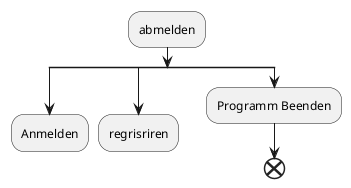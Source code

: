 @startuml
:abmelden;
split
   :Anmelden;
   kill
split again
   :regrisriren;
   detach
split again
   :Programm Beenden;
   end
end split

    


@enduml